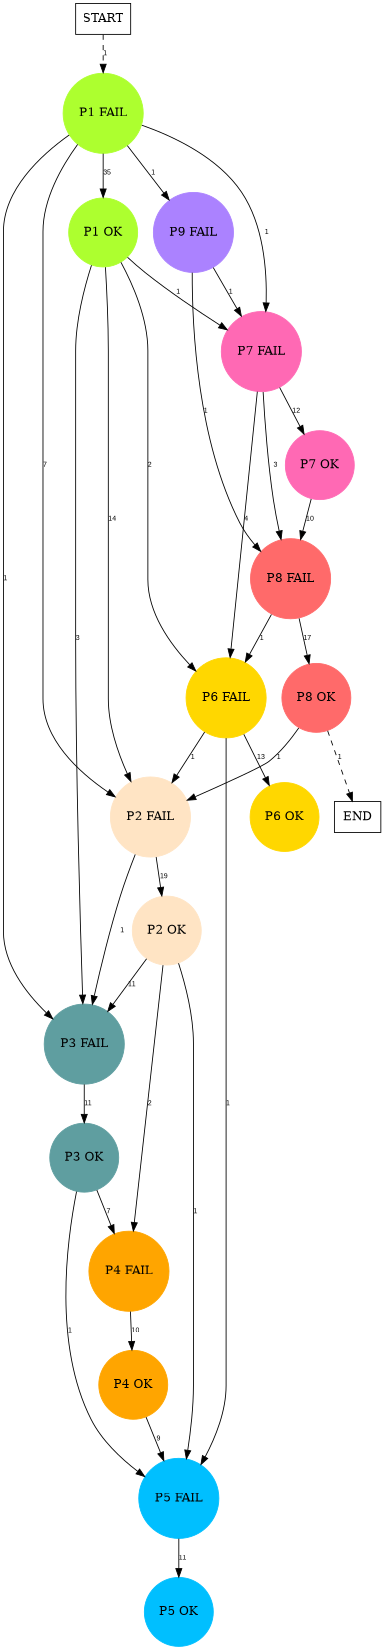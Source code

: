 digraph graphname {
	dpi = 150
	size="16,11!";
	margin = 0;
"P1 FAIL" [shape=circle, color=greenyellow, style=filled]"P9 FAIL" [shape=circle, color=mediumpurple1, style=filled]"P2 FAIL" [shape=circle, color=bisque, style=filled]"P3 FAIL" [shape=circle, color=cadetblue, style=filled]"P1 OK" [shape=circle, color=greenyellow, style=filled]"P2 OK" [shape=circle, color=bisque, style=filled]"P3 OK" [shape=circle, color=cadetblue, style=filled]"P4 FAIL" [shape=circle, color=orange, style=filled]"P4 OK" [shape=circle, color=orange, style=filled]"P5 FAIL" [shape=circle, color=deepskyblue, style=filled]"P5 OK" [shape=circle, color=deepskyblue, style=filled]"P7 FAIL" [shape=circle, color=hotpink, style=filled]"P7 OK" [shape=circle, color=hotpink, style=filled]"P8 FAIL" [shape=circle, color=indianred1, style=filled]"P6 FAIL" [shape=circle, color=gold, style=filled]"P6 OK" [shape=circle, color=gold, style=filled]"P8 OK" [shape=circle, color=indianred1, style=filled]"START" [shape=box, fillcolor=white, style=filled, color=black]"END" [shape=box, fillcolor=white, style=filled, color=black]"P1 FAIL" -> "P9 FAIL" [ label ="1" labelfloat=false fontname="Arial" fontsize=8]
"P1 FAIL" -> "P2 FAIL" [ label ="7" labelfloat=false fontname="Arial" fontsize=8]
"P1 FAIL" -> "P3 FAIL" [ label ="1" labelfloat=false fontname="Arial" fontsize=8]
"P1 FAIL" -> "P1 OK" [ label ="35" labelfloat=false fontname="Arial" fontsize=8]
"P1 FAIL" -> "P7 FAIL" [ label ="1" labelfloat=false fontname="Arial" fontsize=8]
"P9 FAIL" -> "P7 FAIL" [ label ="1" labelfloat=false fontname="Arial" fontsize=8]
"P9 FAIL" -> "P8 FAIL" [ label ="1" labelfloat=false fontname="Arial" fontsize=8]
"P2 FAIL" -> "P3 FAIL" [ label ="1" labelfloat=false fontname="Arial" fontsize=8]
"P2 FAIL" -> "P2 OK" [ label ="19" labelfloat=false fontname="Arial" fontsize=8]
"P3 FAIL" -> "P3 OK" [ label ="11" labelfloat=false fontname="Arial" fontsize=8]
"P1 OK" -> "P2 FAIL" [ label ="14" labelfloat=false fontname="Arial" fontsize=8]
"P1 OK" -> "P3 FAIL" [ label ="3" labelfloat=false fontname="Arial" fontsize=8]
"P1 OK" -> "P7 FAIL" [ label ="1" labelfloat=false fontname="Arial" fontsize=8]
"P1 OK" -> "P6 FAIL" [ label ="2" labelfloat=false fontname="Arial" fontsize=8]
"P2 OK" -> "P3 FAIL" [ label ="11" labelfloat=false fontname="Arial" fontsize=8]
"P2 OK" -> "P4 FAIL" [ label ="2" labelfloat=false fontname="Arial" fontsize=8]
"P2 OK" -> "P5 FAIL" [ label ="1" labelfloat=false fontname="Arial" fontsize=8]
"P3 OK" -> "P4 FAIL" [ label ="7" labelfloat=false fontname="Arial" fontsize=8]
"P3 OK" -> "P5 FAIL" [ label ="1" labelfloat=false fontname="Arial" fontsize=8]
"P4 FAIL" -> "P4 OK" [ label ="10" labelfloat=false fontname="Arial" fontsize=8]
"P4 OK" -> "P5 FAIL" [ label ="9" labelfloat=false fontname="Arial" fontsize=8]
"P5 FAIL" -> "P5 OK" [ label ="11" labelfloat=false fontname="Arial" fontsize=8]
"P7 FAIL" -> "P7 OK" [ label ="12" labelfloat=false fontname="Arial" fontsize=8]
"P7 FAIL" -> "P8 FAIL" [ label ="3" labelfloat=false fontname="Arial" fontsize=8]
"P7 FAIL" -> "P6 FAIL" [ label ="4" labelfloat=false fontname="Arial" fontsize=8]
"P7 OK" -> "P8 FAIL" [ label ="10" labelfloat=false fontname="Arial" fontsize=8]
"P8 FAIL" -> "P6 FAIL" [ label ="1" labelfloat=false fontname="Arial" fontsize=8]
"P8 FAIL" -> "P8 OK" [ label ="17" labelfloat=false fontname="Arial" fontsize=8]
"P6 FAIL" -> "P2 FAIL" [ label ="1" labelfloat=false fontname="Arial" fontsize=8]
"P6 FAIL" -> "P5 FAIL" [ label ="1" labelfloat=false fontname="Arial" fontsize=8]
"P6 FAIL" -> "P6 OK" [ label ="13" labelfloat=false fontname="Arial" fontsize=8]
"P8 OK" -> "P2 FAIL" [ label ="1" labelfloat=false fontname="Arial" fontsize=8]
"P8 OK" -> "END" [ style = dashed label ="1" labelfloat=false fontname="Arial" fontsize=8]
"START" -> "P1 FAIL" [ style = dashed label ="1" labelfloat=false fontname="Arial" fontsize=8]
}